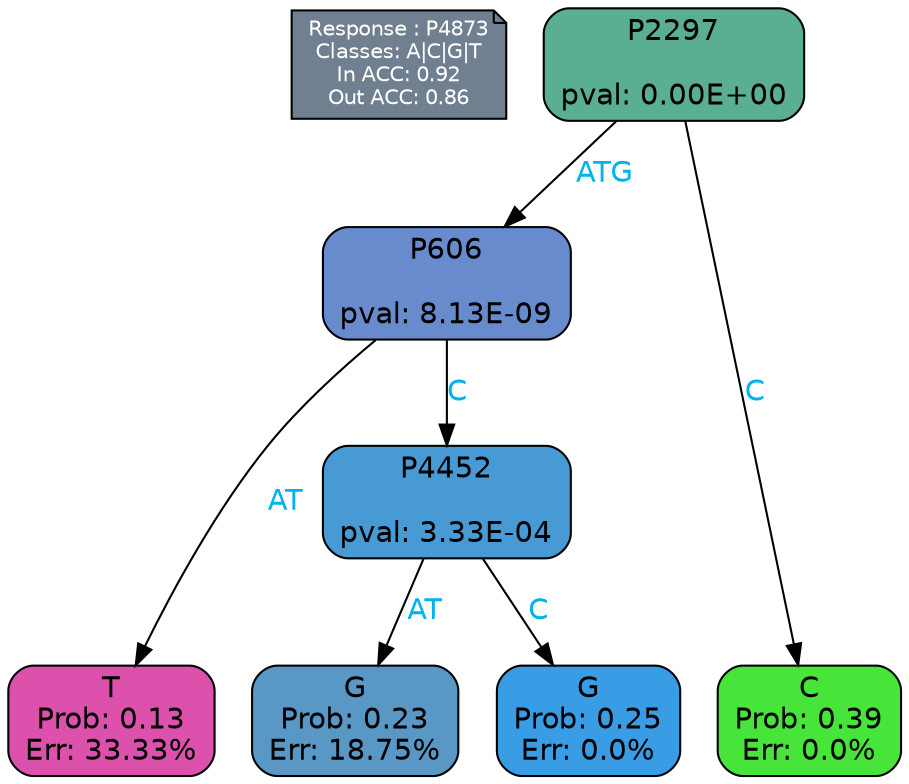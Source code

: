 digraph Tree {
node [shape=box, style="filled, rounded", color="black", fontname=helvetica] ;
graph [ranksep=equally, splines=polylines, bgcolor=transparent, dpi=600] ;
edge [fontname=helvetica] ;
LEGEND [label="Response : P4873
Classes: A|C|G|T
In ACC: 0.92
Out ACC: 0.86
",shape=note,align=left,style=filled,fillcolor="slategray",fontcolor="white",fontsize=10];1 [label="P2297

pval: 0.00E+00", fillcolor="#5aae92"] ;
2 [label="P606

pval: 8.13E-09", fillcolor="#678bcd"] ;
3 [label="T
Prob: 0.13
Err: 33.33%", fillcolor="#db51ab"] ;
4 [label="P4452

pval: 3.33E-04", fillcolor="#489ad5"] ;
5 [label="G
Prob: 0.23
Err: 18.75%", fillcolor="#5997c4"] ;
6 [label="G
Prob: 0.25
Err: 0.0%", fillcolor="#399de5"] ;
7 [label="C
Prob: 0.39
Err: 0.0%", fillcolor="#47e539"] ;
1 -> 2 [label="ATG",fontcolor=deepskyblue2] ;
1 -> 7 [label="C",fontcolor=deepskyblue2] ;
2 -> 3 [label="AT",fontcolor=deepskyblue2] ;
2 -> 4 [label="C",fontcolor=deepskyblue2] ;
4 -> 5 [label="AT",fontcolor=deepskyblue2] ;
4 -> 6 [label="C",fontcolor=deepskyblue2] ;
{rank = same; 3;5;6;7;}{rank = same; LEGEND;1;}}